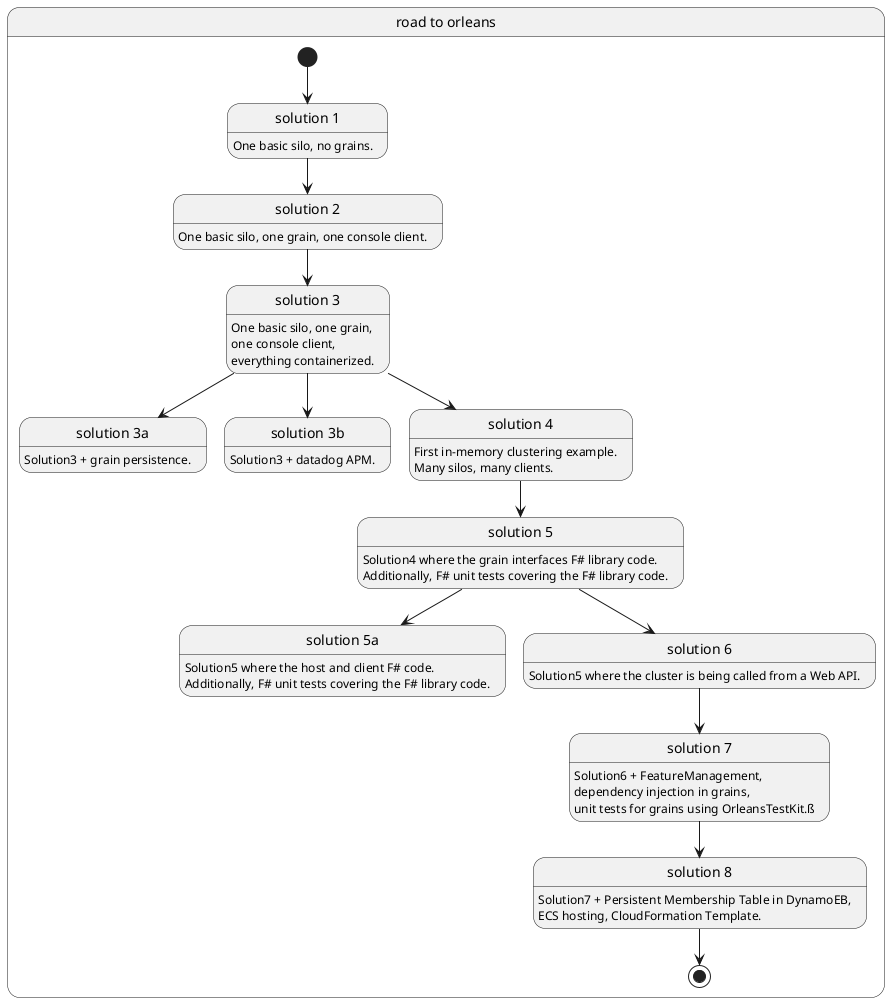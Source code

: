 @startuml
hide empty description
  state "road to orleans" as PhaseA{
    state "solution 1" as Solution1{
      Solution1 : One basic silo, no grains.
    }

    state "solution 2" as Solution2{
      Solution2 : One basic silo, one grain, one console client.
    }

    state "solution 3" as Solution3{
      Solution3 : One basic silo, one grain,
      Solution3 : one console client,
      Solution3 : everything containerized.
    }

    state "solution 3a" as Solution3a{
      Solution3a : Solution3 + grain persistence.
    }

    state "solution 3b" as Solution3b{
      Solution3b : Solution3 + datadog APM.
    }

    state "solution 4" as Solution4{
      Solution4 : First in-memory clustering example.
      Solution4 : Many silos, many clients.
    }

    state "solution 5" as Solution5{
      Solution5 : Solution4 where the grain interfaces F# library code.
      Solution5 : Additionally, F# unit tests covering the F# library code.
    }

    state "solution 5a" as Solution5a{
      Solution5a : Solution5 where the host and client F# code.
      Solution5a : Additionally, F# unit tests covering the F# library code.
    }

    state "solution 6" as Solution6{
      Solution6 : Solution5 where the cluster is being called from a Web API.
    }

    state "solution 7" as Solution7{
      Solution7 : Solution6 + FeatureManagement,
      Solution7 : dependency injection in grains,
      Solution7 : unit tests for grains using OrleansTestKit.ß
    }

    state "solution 8" as Solution8{
      Solution8 : Solution7 + Persistent Membership Table in DynamoEB,
      Solution8 : ECS hosting, CloudFormation Template.
    }

    [*] --> Solution1
    Solution1 --> Solution2
    Solution2 --> Solution3
    Solution3 --> Solution3a
    Solution3 --> Solution3b
    Solution3 --> Solution4
    Solution4 --> Solution5
    Solution5 --> Solution5a
    Solution5 --> Solution6
    Solution6 --> Solution7
    Solution7 --> Solution8
    Solution8 --> [*]
  }
@enduml
